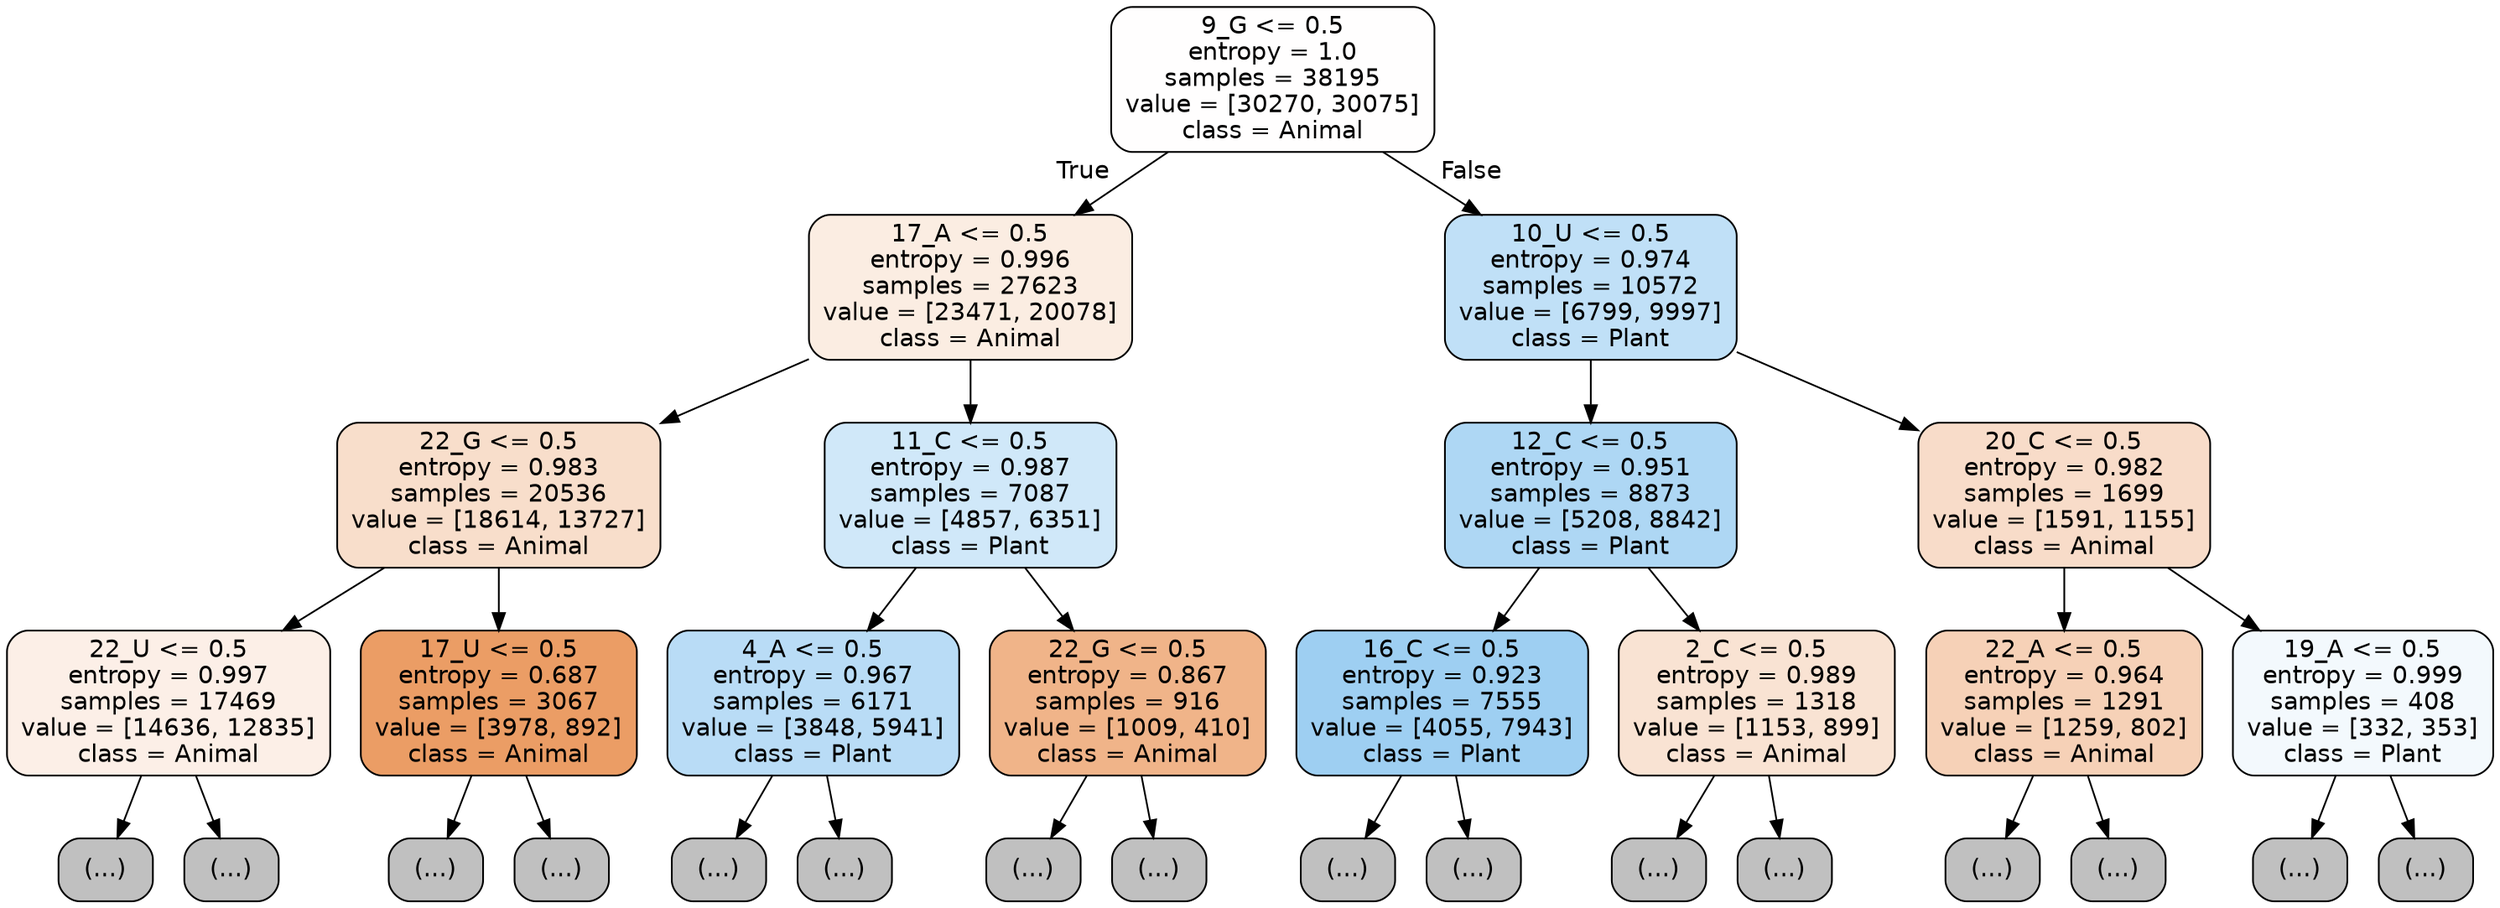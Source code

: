 digraph Tree {
node [shape=box, style="filled, rounded", color="black", fontname="helvetica"] ;
edge [fontname="helvetica"] ;
0 [label="9_G <= 0.5\nentropy = 1.0\nsamples = 38195\nvalue = [30270, 30075]\nclass = Animal", fillcolor="#fffefe"] ;
1 [label="17_A <= 0.5\nentropy = 0.996\nsamples = 27623\nvalue = [23471, 20078]\nclass = Animal", fillcolor="#fbede2"] ;
0 -> 1 [labeldistance=2.5, labelangle=45, headlabel="True"] ;
2 [label="22_G <= 0.5\nentropy = 0.983\nsamples = 20536\nvalue = [18614, 13727]\nclass = Animal", fillcolor="#f8decb"] ;
1 -> 2 ;
3 [label="22_U <= 0.5\nentropy = 0.997\nsamples = 17469\nvalue = [14636, 12835]\nclass = Animal", fillcolor="#fcefe7"] ;
2 -> 3 ;
4 [label="(...)", fillcolor="#C0C0C0"] ;
3 -> 4 ;
7085 [label="(...)", fillcolor="#C0C0C0"] ;
3 -> 7085 ;
8200 [label="17_U <= 0.5\nentropy = 0.687\nsamples = 3067\nvalue = [3978, 892]\nclass = Animal", fillcolor="#eb9d65"] ;
2 -> 8200 ;
8201 [label="(...)", fillcolor="#C0C0C0"] ;
8200 -> 8201 ;
8896 [label="(...)", fillcolor="#C0C0C0"] ;
8200 -> 8896 ;
9301 [label="11_C <= 0.5\nentropy = 0.987\nsamples = 7087\nvalue = [4857, 6351]\nclass = Plant", fillcolor="#d0e8f9"] ;
1 -> 9301 ;
9302 [label="4_A <= 0.5\nentropy = 0.967\nsamples = 6171\nvalue = [3848, 5941]\nclass = Plant", fillcolor="#b9dcf6"] ;
9301 -> 9302 ;
9303 [label="(...)", fillcolor="#C0C0C0"] ;
9302 -> 9303 ;
11100 [label="(...)", fillcolor="#C0C0C0"] ;
9302 -> 11100 ;
11669 [label="22_G <= 0.5\nentropy = 0.867\nsamples = 916\nvalue = [1009, 410]\nclass = Animal", fillcolor="#f0b489"] ;
9301 -> 11669 ;
11670 [label="(...)", fillcolor="#C0C0C0"] ;
11669 -> 11670 ;
12131 [label="(...)", fillcolor="#C0C0C0"] ;
11669 -> 12131 ;
12162 [label="10_U <= 0.5\nentropy = 0.974\nsamples = 10572\nvalue = [6799, 9997]\nclass = Plant", fillcolor="#c0e0f7"] ;
0 -> 12162 [labeldistance=2.5, labelangle=-45, headlabel="False"] ;
12163 [label="12_C <= 0.5\nentropy = 0.951\nsamples = 8873\nvalue = [5208, 8842]\nclass = Plant", fillcolor="#aed7f4"] ;
12162 -> 12163 ;
12164 [label="16_C <= 0.5\nentropy = 0.923\nsamples = 7555\nvalue = [4055, 7943]\nclass = Plant", fillcolor="#9ecff2"] ;
12163 -> 12164 ;
12165 [label="(...)", fillcolor="#C0C0C0"] ;
12164 -> 12165 ;
14394 [label="(...)", fillcolor="#C0C0C0"] ;
12164 -> 14394 ;
14921 [label="2_C <= 0.5\nentropy = 0.989\nsamples = 1318\nvalue = [1153, 899]\nclass = Animal", fillcolor="#f9e3d3"] ;
12163 -> 14921 ;
14922 [label="(...)", fillcolor="#C0C0C0"] ;
14921 -> 14922 ;
15445 [label="(...)", fillcolor="#C0C0C0"] ;
14921 -> 15445 ;
15604 [label="20_C <= 0.5\nentropy = 0.982\nsamples = 1699\nvalue = [1591, 1155]\nclass = Animal", fillcolor="#f8dcc9"] ;
12162 -> 15604 ;
15605 [label="22_A <= 0.5\nentropy = 0.964\nsamples = 1291\nvalue = [1259, 802]\nclass = Animal", fillcolor="#f6d1b7"] ;
15604 -> 15605 ;
15606 [label="(...)", fillcolor="#C0C0C0"] ;
15605 -> 15606 ;
16309 [label="(...)", fillcolor="#C0C0C0"] ;
15605 -> 16309 ;
16390 [label="19_A <= 0.5\nentropy = 0.999\nsamples = 408\nvalue = [332, 353]\nclass = Plant", fillcolor="#f3f9fd"] ;
15604 -> 16390 ;
16391 [label="(...)", fillcolor="#C0C0C0"] ;
16390 -> 16391 ;
16582 [label="(...)", fillcolor="#C0C0C0"] ;
16390 -> 16582 ;
}